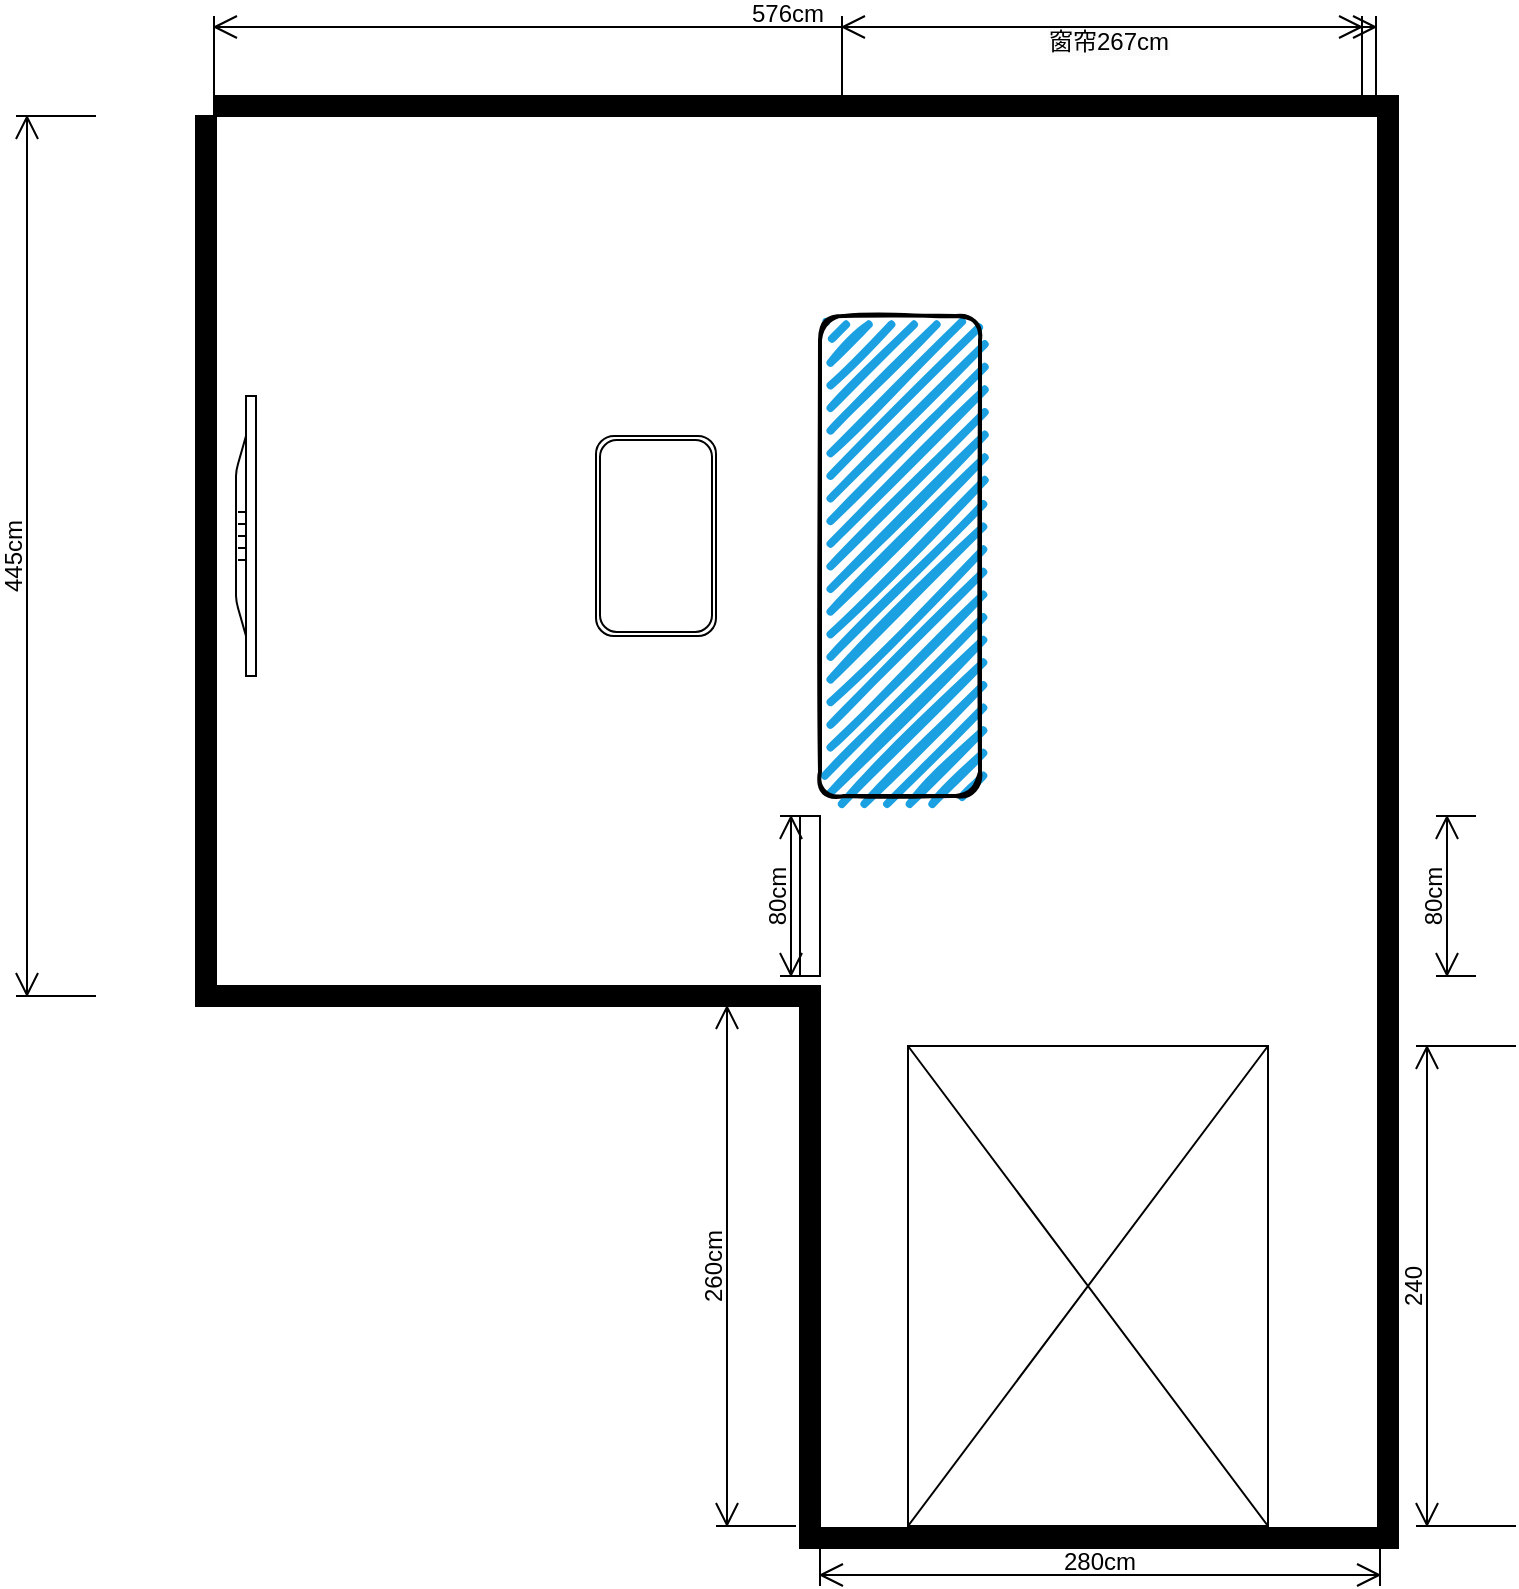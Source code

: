 <mxfile version="26.0.11">
  <diagram name="第 1 页" id="sxD4nlqV_mKAmoMYz5X_">
    <mxGraphModel dx="1434" dy="738" grid="1" gridSize="10" guides="1" tooltips="1" connect="1" arrows="1" fold="1" page="1" pageScale="1" pageWidth="1200" pageHeight="1920" math="0" shadow="0">
      <root>
        <mxCell id="0" />
        <mxCell id="1" parent="0" />
        <mxCell id="M1oXnh_6FqIk_pS5uYmb-29" value="" style="verticalLabelPosition=bottom;html=1;verticalAlign=top;align=center;shape=mxgraph.floorplan.wallCorner;fillColor=strokeColor;direction=north" parent="1" vertex="1">
          <mxGeometry x="270" y="250" width="312" height="445" as="geometry" />
        </mxCell>
        <mxCell id="M1oXnh_6FqIk_pS5uYmb-30" value="" style="verticalLabelPosition=bottom;html=1;verticalAlign=top;align=center;shape=mxgraph.floorplan.wallCorner;fillColor=strokeColor;direction=south;" parent="1" vertex="1">
          <mxGeometry x="279" y="240" width="592" height="726" as="geometry" />
        </mxCell>
        <mxCell id="M1oXnh_6FqIk_pS5uYmb-33" value="" style="verticalLabelPosition=bottom;html=1;verticalAlign=top;align=center;shape=mxgraph.floorplan.wallCorner;fillColor=strokeColor;direction=north;" parent="1" vertex="1">
          <mxGeometry x="572" y="690" width="288" height="276" as="geometry" />
        </mxCell>
        <mxCell id="M1oXnh_6FqIk_pS5uYmb-35" value="280cm" style="shape=dimension;whiteSpace=wrap;html=1;align=center;points=[];verticalAlign=bottom;spacingBottom=3;labelBackgroundColor=none;" parent="1" vertex="1">
          <mxGeometry x="582" y="945" width="280" height="40" as="geometry" />
        </mxCell>
        <mxCell id="M1oXnh_6FqIk_pS5uYmb-36" value="576cm" style="shape=dimension;direction=west;whiteSpace=wrap;html=1;align=center;points=[];verticalAlign=top;spacingTop=-15;labelBackgroundColor=none;" parent="1" vertex="1">
          <mxGeometry x="279" y="200" width="574" height="40" as="geometry" />
        </mxCell>
        <mxCell id="M1oXnh_6FqIk_pS5uYmb-38" value="445cm" style="shape=dimension;direction=south;whiteSpace=wrap;html=1;align=center;points=[];verticalAlign=top;labelBackgroundColor=none;horizontal=0;spacingTop=-15;" parent="1" vertex="1">
          <mxGeometry x="180" y="250" width="40" height="440" as="geometry" />
        </mxCell>
        <mxCell id="M1oXnh_6FqIk_pS5uYmb-39" value="260cm" style="shape=dimension;direction=south;whiteSpace=wrap;html=1;align=center;points=[];verticalAlign=top;labelBackgroundColor=none;horizontal=0;spacingTop=-15;" parent="1" vertex="1">
          <mxGeometry x="530" y="695" width="40" height="260" as="geometry" />
        </mxCell>
        <mxCell id="M1oXnh_6FqIk_pS5uYmb-40" value="" style="verticalLabelPosition=bottom;html=1;verticalAlign=top;align=center;shape=mxgraph.floorplan.flat_tv;direction=north;" parent="1" vertex="1">
          <mxGeometry x="290" y="390" width="10" height="140" as="geometry" />
        </mxCell>
        <mxCell id="M1oXnh_6FqIk_pS5uYmb-43" value="&#xa;&lt;span style=&quot;color: rgb(0, 0, 0); font-family: Helvetica; font-size: 12px; font-style: normal; font-variant-ligatures: normal; font-variant-caps: normal; font-weight: 400; letter-spacing: normal; orphans: 2; text-align: center; text-indent: 0px; text-transform: none; widows: 2; word-spacing: 0px; -webkit-text-stroke-width: 0px; white-space: normal; background-color: rgb(251, 251, 251); text-decoration-thickness: initial; text-decoration-style: initial; text-decoration-color: initial; display: inline !important; float: none;&quot;&gt;窗帘267cm&lt;/span&gt;&#xa;&#xa;" style="shape=dimension;direction=west;whiteSpace=wrap;html=1;align=center;points=[];verticalAlign=top;spacingTop=-15;labelBackgroundColor=none;" parent="1" vertex="1">
          <mxGeometry x="593" y="200" width="267" height="40" as="geometry" />
        </mxCell>
        <mxCell id="M1oXnh_6FqIk_pS5uYmb-50" value="80cm" style="shape=dimension;direction=south;whiteSpace=wrap;html=1;align=center;points=[];verticalAlign=top;labelBackgroundColor=none;horizontal=0;spacingTop=-15;" parent="1" vertex="1">
          <mxGeometry x="890" y="600" width="20" height="80" as="geometry" />
        </mxCell>
        <mxCell id="M1oXnh_6FqIk_pS5uYmb-51" value="" style="verticalLabelPosition=bottom;html=1;verticalAlign=top;align=center;shape=mxgraph.floorplan.elevator;direction=south;" parent="1" vertex="1">
          <mxGeometry x="626" y="715" width="180" height="240" as="geometry" />
        </mxCell>
        <mxCell id="M1oXnh_6FqIk_pS5uYmb-52" value="240" style="shape=dimension;direction=south;whiteSpace=wrap;html=1;align=center;points=[];verticalAlign=top;labelBackgroundColor=none;horizontal=0;spacingTop=-15;" parent="1" vertex="1">
          <mxGeometry x="880" y="715" width="50" height="240" as="geometry" />
        </mxCell>
        <mxCell id="JJXo-O7gXIbM5pAcpRxp-5" value="80cm" style="shape=dimension;direction=south;whiteSpace=wrap;html=1;align=center;points=[];verticalAlign=top;labelBackgroundColor=none;horizontal=0;spacingTop=-15;" vertex="1" parent="1">
          <mxGeometry x="562" y="600" width="20" height="80" as="geometry" />
        </mxCell>
        <mxCell id="JJXo-O7gXIbM5pAcpRxp-6" value="" style="shape=ext;double=1;rounded=1;whiteSpace=wrap;html=1;direction=south;" vertex="1" parent="1">
          <mxGeometry x="470" y="410" width="60" height="100" as="geometry" />
        </mxCell>
        <mxCell id="JJXo-O7gXIbM5pAcpRxp-7" value="" style="rounded=1;whiteSpace=wrap;html=1;strokeWidth=2;fillWeight=4;hachureGap=8;hachureAngle=45;fillColor=#1ba1e2;sketch=1;direction=south;" vertex="1" parent="1">
          <mxGeometry x="582" y="350" width="80" height="240" as="geometry" />
        </mxCell>
        <mxCell id="JJXo-O7gXIbM5pAcpRxp-8" value="" style="shape=partialRectangle;whiteSpace=wrap;html=1;left=0;right=0;fillColor=none;direction=south;" vertex="1" parent="1">
          <mxGeometry x="572" y="600" width="10" height="80" as="geometry" />
        </mxCell>
      </root>
    </mxGraphModel>
  </diagram>
</mxfile>
